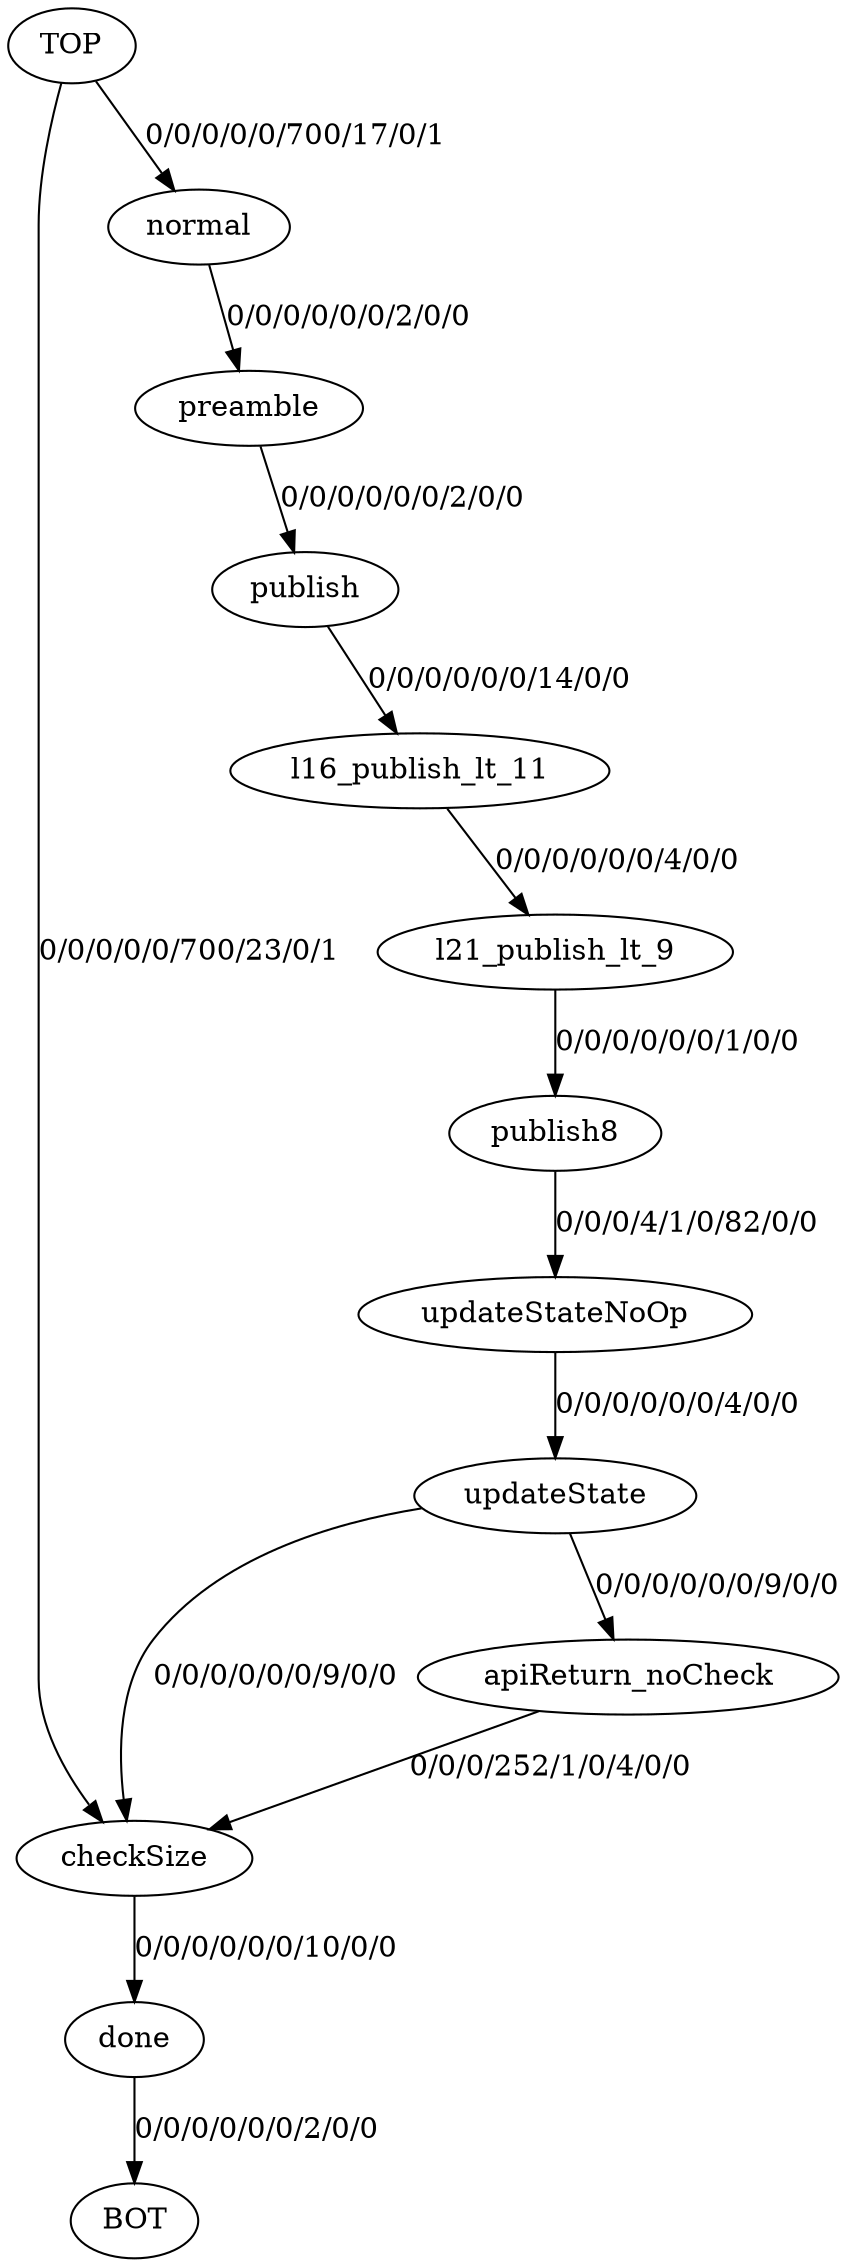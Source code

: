 // This file is in the DOT file format. Upload or copy it into a Graphviz engine, such as https://dreampuf.github.io/GraphvizOnline
digraph {
"TOP"->"checkSize"[label="0/0/0/0/0/700/23/0/1"]
"TOP"->"normal"[label="0/0/0/0/0/700/17/0/1"]
"apiReturn_noCheck"->"checkSize"[label="0/0/0/252/1/0/4/0/0"]
"checkSize"->"done"[label="0/0/0/0/0/0/10/0/0"]
"done"->"BOT"[label="0/0/0/0/0/0/2/0/0"]
"l16_publish_lt_11"->"l21_publish_lt_9"[label="0/0/0/0/0/0/4/0/0"]
"l21_publish_lt_9"->"publish8"[label="0/0/0/0/0/0/1/0/0"]
"normal"->"preamble"[label="0/0/0/0/0/0/2/0/0"]
"preamble"->"publish"[label="0/0/0/0/0/0/2/0/0"]
"publish"->"l16_publish_lt_11"[label="0/0/0/0/0/0/14/0/0"]
"publish8"->"updateStateNoOp"[label="0/0/0/4/1/0/82/0/0"]
"updateState"->"apiReturn_noCheck"[label="0/0/0/0/0/0/9/0/0"]
"updateState"->"checkSize"[label="0/0/0/0/0/0/9/0/0"]
"updateStateNoOp"->"updateState"[label="0/0/0/0/0/0/4/0/0"]
}
